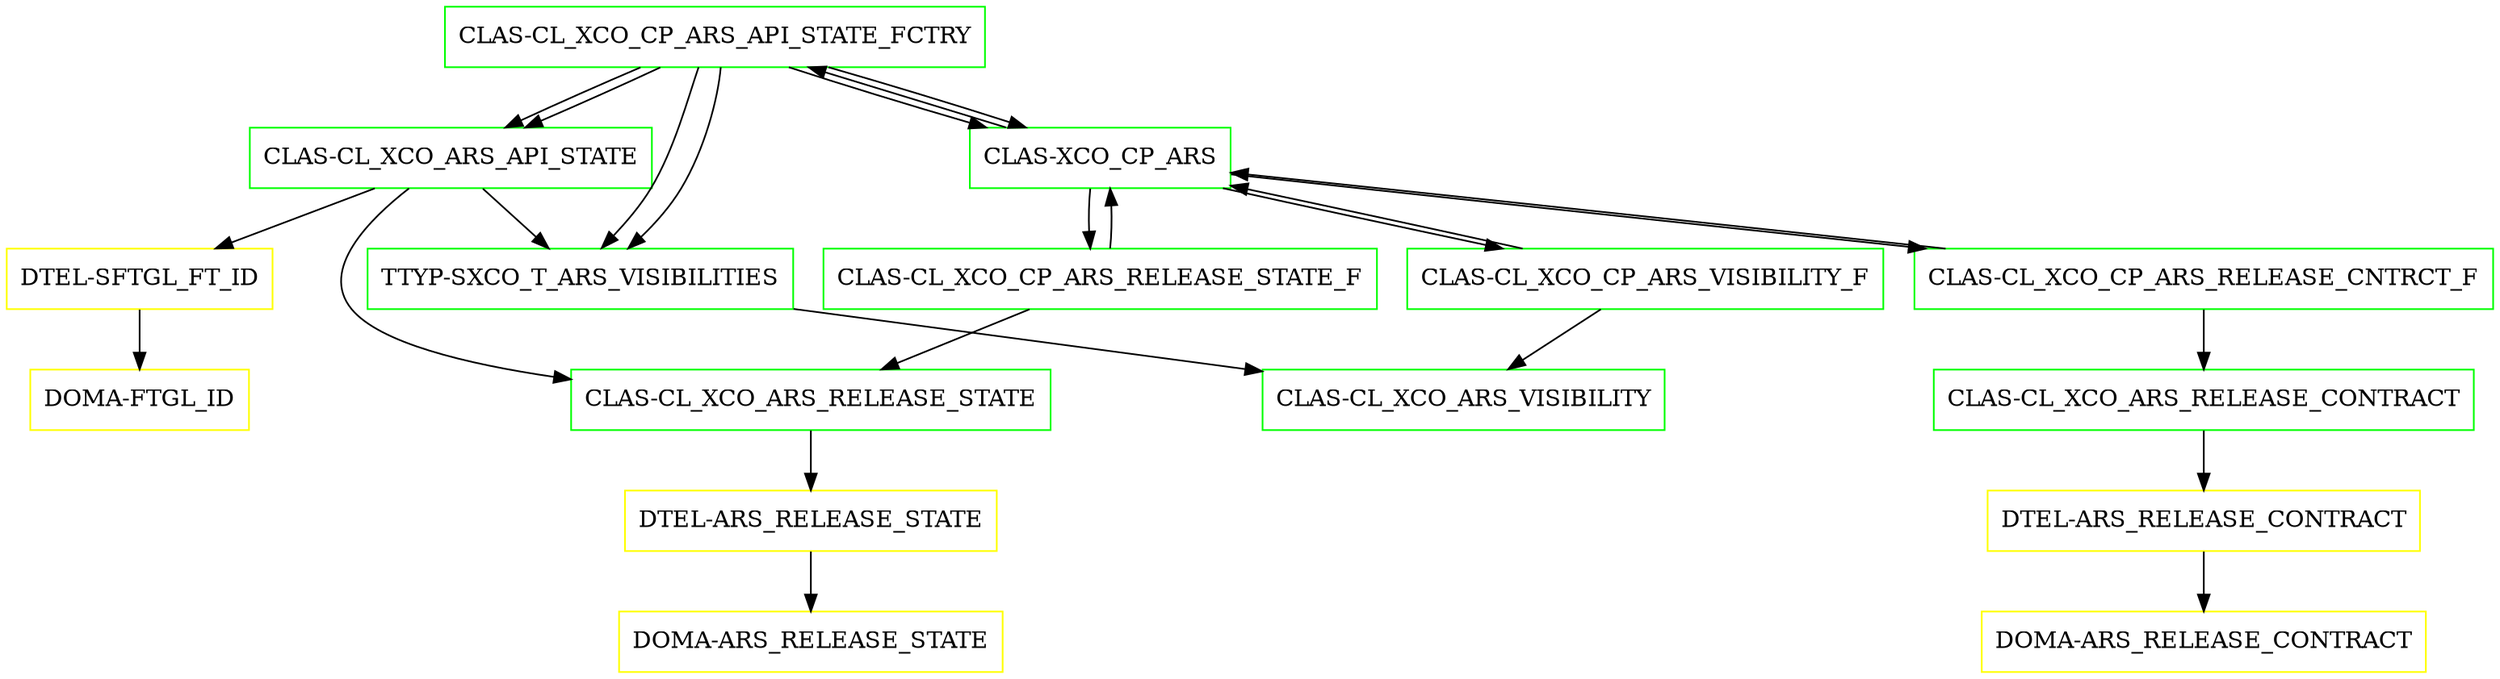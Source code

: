 digraph G {
  "CLAS-CL_XCO_CP_ARS_API_STATE_FCTRY" [shape=box,color=green];
  "CLAS-CL_XCO_ARS_API_STATE" [shape=box,color=green,URL="./CLAS_CL_XCO_ARS_API_STATE.html"];
  "CLAS-CL_XCO_ARS_RELEASE_STATE" [shape=box,color=green,URL="./CLAS_CL_XCO_ARS_RELEASE_STATE.html"];
  "DTEL-ARS_RELEASE_STATE" [shape=box,color=yellow,URL="./DTEL_ARS_RELEASE_STATE.html"];
  "DOMA-ARS_RELEASE_STATE" [shape=box,color=yellow,URL="./DOMA_ARS_RELEASE_STATE.html"];
  "TTYP-SXCO_T_ARS_VISIBILITIES" [shape=box,color=green,URL="./TTYP_SXCO_T_ARS_VISIBILITIES.html"];
  "CLAS-CL_XCO_ARS_VISIBILITY" [shape=box,color=green,URL="./CLAS_CL_XCO_ARS_VISIBILITY.html"];
  "DTEL-SFTGL_FT_ID" [shape=box,color=yellow,URL="./DTEL_SFTGL_FT_ID.html"];
  "DOMA-FTGL_ID" [shape=box,color=yellow,URL="./DOMA_FTGL_ID.html"];
  "CLAS-XCO_CP_ARS" [shape=box,color=green,URL="./CLAS_XCO_CP_ARS.html"];
  "CLAS-CL_XCO_CP_ARS_API_STATE_FCTRY" [shape=box,color=green,URL="./CLAS_CL_XCO_CP_ARS_API_STATE_FCTRY.html"];
  "CLAS-CL_XCO_CP_ARS_VISIBILITY_F" [shape=box,color=green,URL="./CLAS_CL_XCO_CP_ARS_VISIBILITY_F.html"];
  "CLAS-CL_XCO_CP_ARS_RELEASE_STATE_F" [shape=box,color=green,URL="./CLAS_CL_XCO_CP_ARS_RELEASE_STATE_F.html"];
  "CLAS-CL_XCO_CP_ARS_RELEASE_CNTRCT_F" [shape=box,color=green,URL="./CLAS_CL_XCO_CP_ARS_RELEASE_CNTRCT_F.html"];
  "CLAS-CL_XCO_ARS_RELEASE_CONTRACT" [shape=box,color=green,URL="./CLAS_CL_XCO_ARS_RELEASE_CONTRACT.html"];
  "DTEL-ARS_RELEASE_CONTRACT" [shape=box,color=yellow,URL="./DTEL_ARS_RELEASE_CONTRACT.html"];
  "DOMA-ARS_RELEASE_CONTRACT" [shape=box,color=yellow,URL="./DOMA_ARS_RELEASE_CONTRACT.html"];
  "CLAS-CL_XCO_CP_ARS_API_STATE_FCTRY" -> "TTYP-SXCO_T_ARS_VISIBILITIES";
  "CLAS-CL_XCO_CP_ARS_API_STATE_FCTRY" -> "CLAS-XCO_CP_ARS";
  "CLAS-CL_XCO_CP_ARS_API_STATE_FCTRY" -> "CLAS-CL_XCO_ARS_API_STATE";
  "CLAS-CL_XCO_ARS_API_STATE" -> "DTEL-SFTGL_FT_ID";
  "CLAS-CL_XCO_ARS_API_STATE" -> "TTYP-SXCO_T_ARS_VISIBILITIES";
  "CLAS-CL_XCO_ARS_API_STATE" -> "CLAS-CL_XCO_ARS_RELEASE_STATE";
  "CLAS-CL_XCO_ARS_RELEASE_STATE" -> "DTEL-ARS_RELEASE_STATE";
  "DTEL-ARS_RELEASE_STATE" -> "DOMA-ARS_RELEASE_STATE";
  "TTYP-SXCO_T_ARS_VISIBILITIES" -> "CLAS-CL_XCO_ARS_VISIBILITY";
  "DTEL-SFTGL_FT_ID" -> "DOMA-FTGL_ID";
  "CLAS-XCO_CP_ARS" -> "CLAS-CL_XCO_CP_ARS_RELEASE_CNTRCT_F";
  "CLAS-XCO_CP_ARS" -> "CLAS-CL_XCO_CP_ARS_RELEASE_STATE_F";
  "CLAS-XCO_CP_ARS" -> "CLAS-CL_XCO_CP_ARS_VISIBILITY_F";
  "CLAS-XCO_CP_ARS" -> "CLAS-CL_XCO_CP_ARS_API_STATE_FCTRY";
  "CLAS-CL_XCO_CP_ARS_API_STATE_FCTRY" -> "TTYP-SXCO_T_ARS_VISIBILITIES";
  "CLAS-CL_XCO_CP_ARS_API_STATE_FCTRY" -> "CLAS-XCO_CP_ARS";
  "CLAS-CL_XCO_CP_ARS_API_STATE_FCTRY" -> "CLAS-CL_XCO_ARS_API_STATE";
  "CLAS-CL_XCO_CP_ARS_VISIBILITY_F" -> "CLAS-XCO_CP_ARS";
  "CLAS-CL_XCO_CP_ARS_VISIBILITY_F" -> "CLAS-CL_XCO_ARS_VISIBILITY";
  "CLAS-CL_XCO_CP_ARS_RELEASE_STATE_F" -> "CLAS-XCO_CP_ARS";
  "CLAS-CL_XCO_CP_ARS_RELEASE_STATE_F" -> "CLAS-CL_XCO_ARS_RELEASE_STATE";
  "CLAS-CL_XCO_CP_ARS_RELEASE_CNTRCT_F" -> "CLAS-XCO_CP_ARS";
  "CLAS-CL_XCO_CP_ARS_RELEASE_CNTRCT_F" -> "CLAS-CL_XCO_ARS_RELEASE_CONTRACT";
  "CLAS-CL_XCO_ARS_RELEASE_CONTRACT" -> "DTEL-ARS_RELEASE_CONTRACT";
  "DTEL-ARS_RELEASE_CONTRACT" -> "DOMA-ARS_RELEASE_CONTRACT";
}
